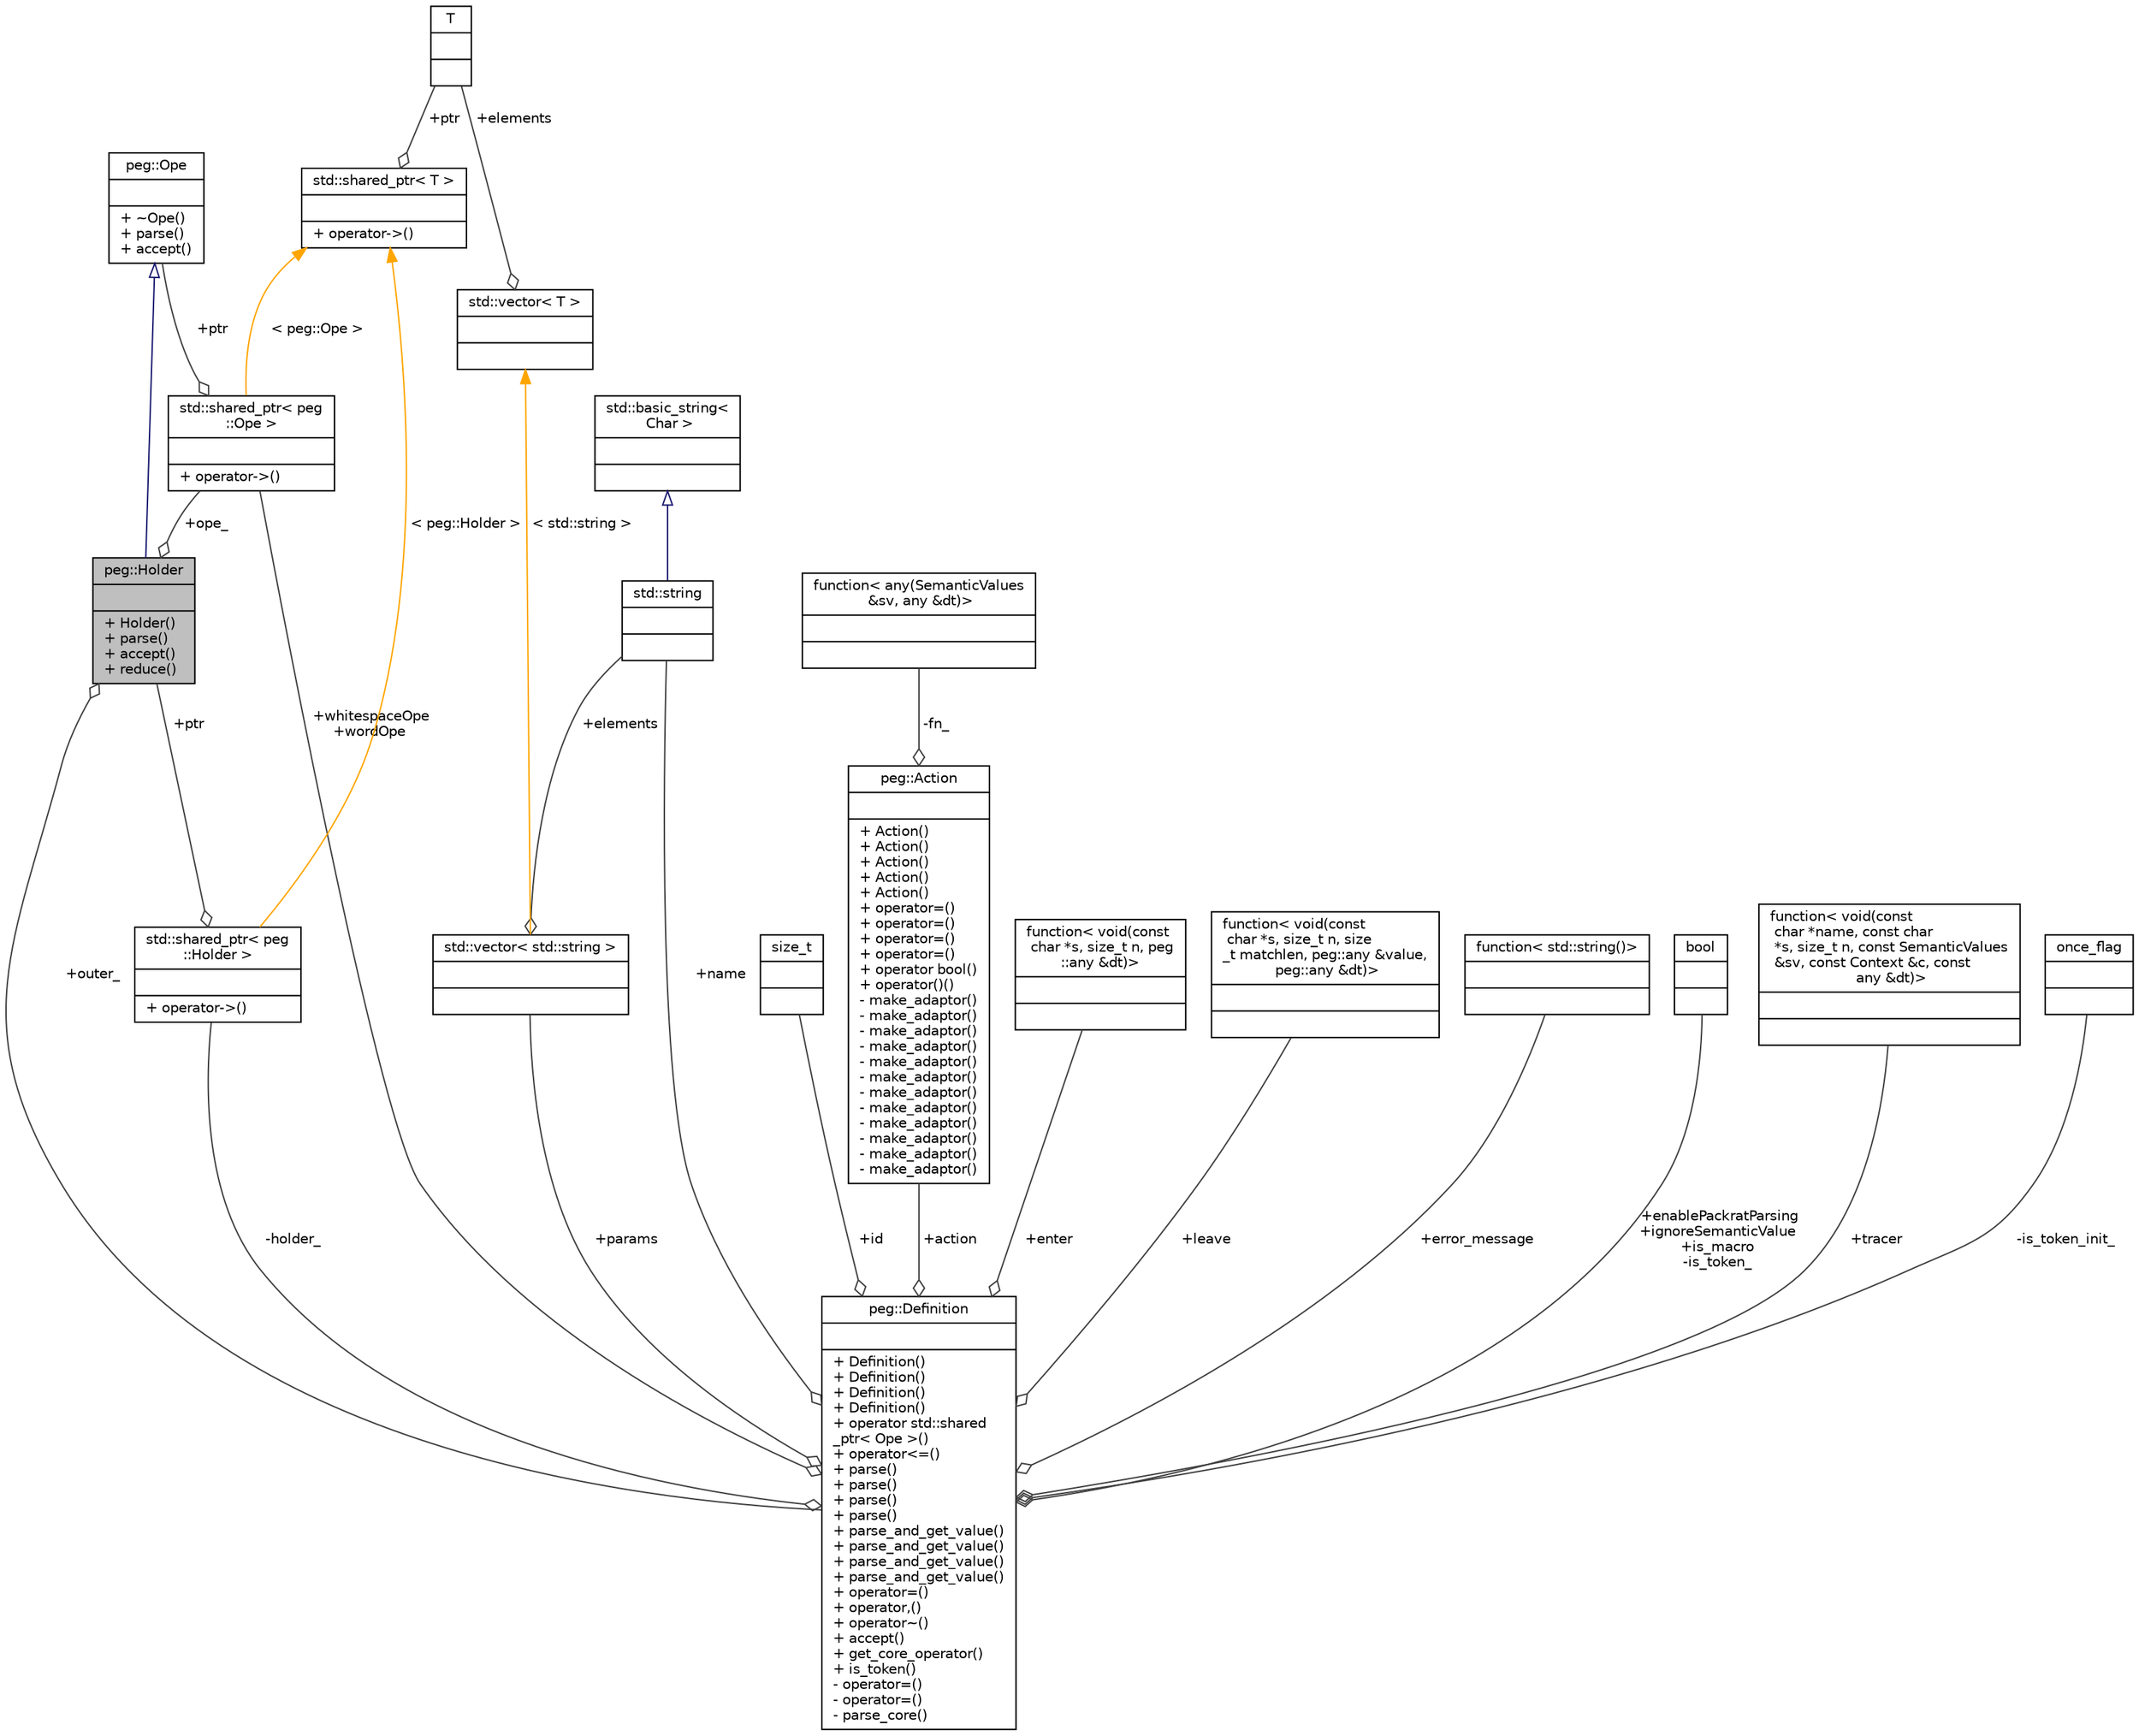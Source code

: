 digraph "peg::Holder"
{
 // LATEX_PDF_SIZE
  edge [fontname="Helvetica",fontsize="10",labelfontname="Helvetica",labelfontsize="10"];
  node [fontname="Helvetica",fontsize="10",shape=record];
  Node1 [label="{peg::Holder\n||+ Holder()\l+ parse()\l+ accept()\l+ reduce()\l}",height=0.2,width=0.4,color="black", fillcolor="grey75", style="filled", fontcolor="black",tooltip=" "];
  Node2 -> Node1 [dir="back",color="midnightblue",fontsize="10",style="solid",arrowtail="onormal",fontname="Helvetica"];
  Node2 [label="{peg::Ope\n||+ ~Ope()\l+ parse()\l+ accept()\l}",height=0.2,width=0.4,color="black", fillcolor="white", style="filled",URL="$classpeg_1_1Ope.html",tooltip=" "];
  Node3 -> Node1 [color="grey25",fontsize="10",style="solid",label=" +ope_" ,arrowhead="odiamond",fontname="Helvetica"];
  Node3 [label="{std::shared_ptr\< peg\l::Ope \>\n||+ operator-\>()\l}",height=0.2,width=0.4,color="black", fillcolor="white", style="filled",tooltip=" "];
  Node2 -> Node3 [color="grey25",fontsize="10",style="solid",label=" +ptr" ,arrowhead="odiamond",fontname="Helvetica"];
  Node4 -> Node3 [dir="back",color="orange",fontsize="10",style="solid",label=" \< peg::Ope \>" ,fontname="Helvetica"];
  Node4 [label="{std::shared_ptr\< T \>\n||+ operator-\>()\l}",height=0.2,width=0.4,color="black", fillcolor="white", style="filled",tooltip=" "];
  Node5 -> Node4 [color="grey25",fontsize="10",style="solid",label=" +ptr" ,arrowhead="odiamond",fontname="Helvetica"];
  Node5 [label="{T\n||}",height=0.2,width=0.4,color="black", fillcolor="white", style="filled",tooltip=" "];
  Node6 -> Node1 [color="grey25",fontsize="10",style="solid",label=" +outer_" ,arrowhead="odiamond",fontname="Helvetica"];
  Node6 [label="{peg::Definition\n||+ Definition()\l+ Definition()\l+ Definition()\l+ Definition()\l+ operator std::shared\l_ptr\< Ope \>()\l+ operator\<=()\l+ parse()\l+ parse()\l+ parse()\l+ parse()\l+ parse_and_get_value()\l+ parse_and_get_value()\l+ parse_and_get_value()\l+ parse_and_get_value()\l+ operator=()\l+ operator,()\l+ operator~()\l+ accept()\l+ get_core_operator()\l+ is_token()\l- operator=()\l- operator=()\l- parse_core()\l}",height=0.2,width=0.4,color="black", fillcolor="white", style="filled",URL="$classpeg_1_1Definition.html",tooltip=" "];
  Node7 -> Node6 [color="grey25",fontsize="10",style="solid",label=" +name" ,arrowhead="odiamond",fontname="Helvetica"];
  Node7 [label="{std::string\n||}",height=0.2,width=0.4,color="black", fillcolor="white", style="filled",tooltip=" "];
  Node8 -> Node7 [dir="back",color="midnightblue",fontsize="10",style="solid",arrowtail="onormal",fontname="Helvetica"];
  Node8 [label="{std::basic_string\<\l Char \>\n||}",height=0.2,width=0.4,color="black", fillcolor="white", style="filled",tooltip=" "];
  Node9 -> Node6 [color="grey25",fontsize="10",style="solid",label=" +id" ,arrowhead="odiamond",fontname="Helvetica"];
  Node9 [label="{size_t\n||}",height=0.2,width=0.4,color="black", fillcolor="white", style="filled",tooltip=" "];
  Node10 -> Node6 [color="grey25",fontsize="10",style="solid",label=" +action" ,arrowhead="odiamond",fontname="Helvetica"];
  Node10 [label="{peg::Action\n||+ Action()\l+ Action()\l+ Action()\l+ Action()\l+ Action()\l+ operator=()\l+ operator=()\l+ operator=()\l+ operator=()\l+ operator bool()\l+ operator()()\l- make_adaptor()\l- make_adaptor()\l- make_adaptor()\l- make_adaptor()\l- make_adaptor()\l- make_adaptor()\l- make_adaptor()\l- make_adaptor()\l- make_adaptor()\l- make_adaptor()\l- make_adaptor()\l- make_adaptor()\l}",height=0.2,width=0.4,color="black", fillcolor="white", style="filled",URL="$classpeg_1_1Action.html",tooltip=" "];
  Node11 -> Node10 [color="grey25",fontsize="10",style="solid",label=" -fn_" ,arrowhead="odiamond",fontname="Helvetica"];
  Node11 [label="{function\< any(SemanticValues\l &sv, any &dt)\>\n||}",height=0.2,width=0.4,color="black", fillcolor="white", style="filled",tooltip=" "];
  Node12 -> Node6 [color="grey25",fontsize="10",style="solid",label=" +enter" ,arrowhead="odiamond",fontname="Helvetica"];
  Node12 [label="{function\< void(const\l char *s, size_t n, peg\l::any &dt)\>\n||}",height=0.2,width=0.4,color="black", fillcolor="white", style="filled",tooltip=" "];
  Node13 -> Node6 [color="grey25",fontsize="10",style="solid",label=" +leave" ,arrowhead="odiamond",fontname="Helvetica"];
  Node13 [label="{function\< void(const\l char *s, size_t n, size\l_t matchlen, peg::any &value,\l peg::any &dt)\>\n||}",height=0.2,width=0.4,color="black", fillcolor="white", style="filled",tooltip=" "];
  Node14 -> Node6 [color="grey25",fontsize="10",style="solid",label=" +error_message" ,arrowhead="odiamond",fontname="Helvetica"];
  Node14 [label="{function\< std::string()\>\n||}",height=0.2,width=0.4,color="black", fillcolor="white", style="filled",tooltip=" "];
  Node15 -> Node6 [color="grey25",fontsize="10",style="solid",label=" +enablePackratParsing\n+ignoreSemanticValue\n+is_macro\n-is_token_" ,arrowhead="odiamond",fontname="Helvetica"];
  Node15 [label="{bool\n||}",height=0.2,width=0.4,color="black", fillcolor="white", style="filled",tooltip=" "];
  Node3 -> Node6 [color="grey25",fontsize="10",style="solid",label=" +whitespaceOpe\n+wordOpe" ,arrowhead="odiamond",fontname="Helvetica"];
  Node16 -> Node6 [color="grey25",fontsize="10",style="solid",label=" +params" ,arrowhead="odiamond",fontname="Helvetica"];
  Node16 [label="{std::vector\< std::string \>\n||}",height=0.2,width=0.4,color="black", fillcolor="white", style="filled",tooltip=" "];
  Node7 -> Node16 [color="grey25",fontsize="10",style="solid",label=" +elements" ,arrowhead="odiamond",fontname="Helvetica"];
  Node17 -> Node16 [dir="back",color="orange",fontsize="10",style="solid",label=" \< std::string \>" ,fontname="Helvetica"];
  Node17 [label="{std::vector\< T \>\n||}",height=0.2,width=0.4,color="black", fillcolor="white", style="filled",tooltip=" "];
  Node5 -> Node17 [color="grey25",fontsize="10",style="solid",label=" +elements" ,arrowhead="odiamond",fontname="Helvetica"];
  Node18 -> Node6 [color="grey25",fontsize="10",style="solid",label=" +tracer" ,arrowhead="odiamond",fontname="Helvetica"];
  Node18 [label="{function\< void(const\l char *name, const char\l *s, size_t n, const SemanticValues\l &sv, const Context &c, const\l any &dt)\>\n||}",height=0.2,width=0.4,color="black", fillcolor="white", style="filled",tooltip=" "];
  Node19 -> Node6 [color="grey25",fontsize="10",style="solid",label=" -holder_" ,arrowhead="odiamond",fontname="Helvetica"];
  Node19 [label="{std::shared_ptr\< peg\l::Holder \>\n||+ operator-\>()\l}",height=0.2,width=0.4,color="black", fillcolor="white", style="filled",tooltip=" "];
  Node1 -> Node19 [color="grey25",fontsize="10",style="solid",label=" +ptr" ,arrowhead="odiamond",fontname="Helvetica"];
  Node4 -> Node19 [dir="back",color="orange",fontsize="10",style="solid",label=" \< peg::Holder \>" ,fontname="Helvetica"];
  Node20 -> Node6 [color="grey25",fontsize="10",style="solid",label=" -is_token_init_" ,arrowhead="odiamond",fontname="Helvetica"];
  Node20 [label="{once_flag\n||}",height=0.2,width=0.4,color="black", fillcolor="white", style="filled",tooltip=" "];
}
